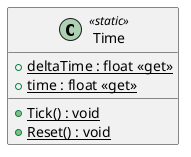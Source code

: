 @startuml
class Time <<static>> {
    + {static} deltaTime : float <<get>>
    + {static} time : float <<get>>
    + {static} Tick() : void
    + {static} Reset() : void
}
@enduml
